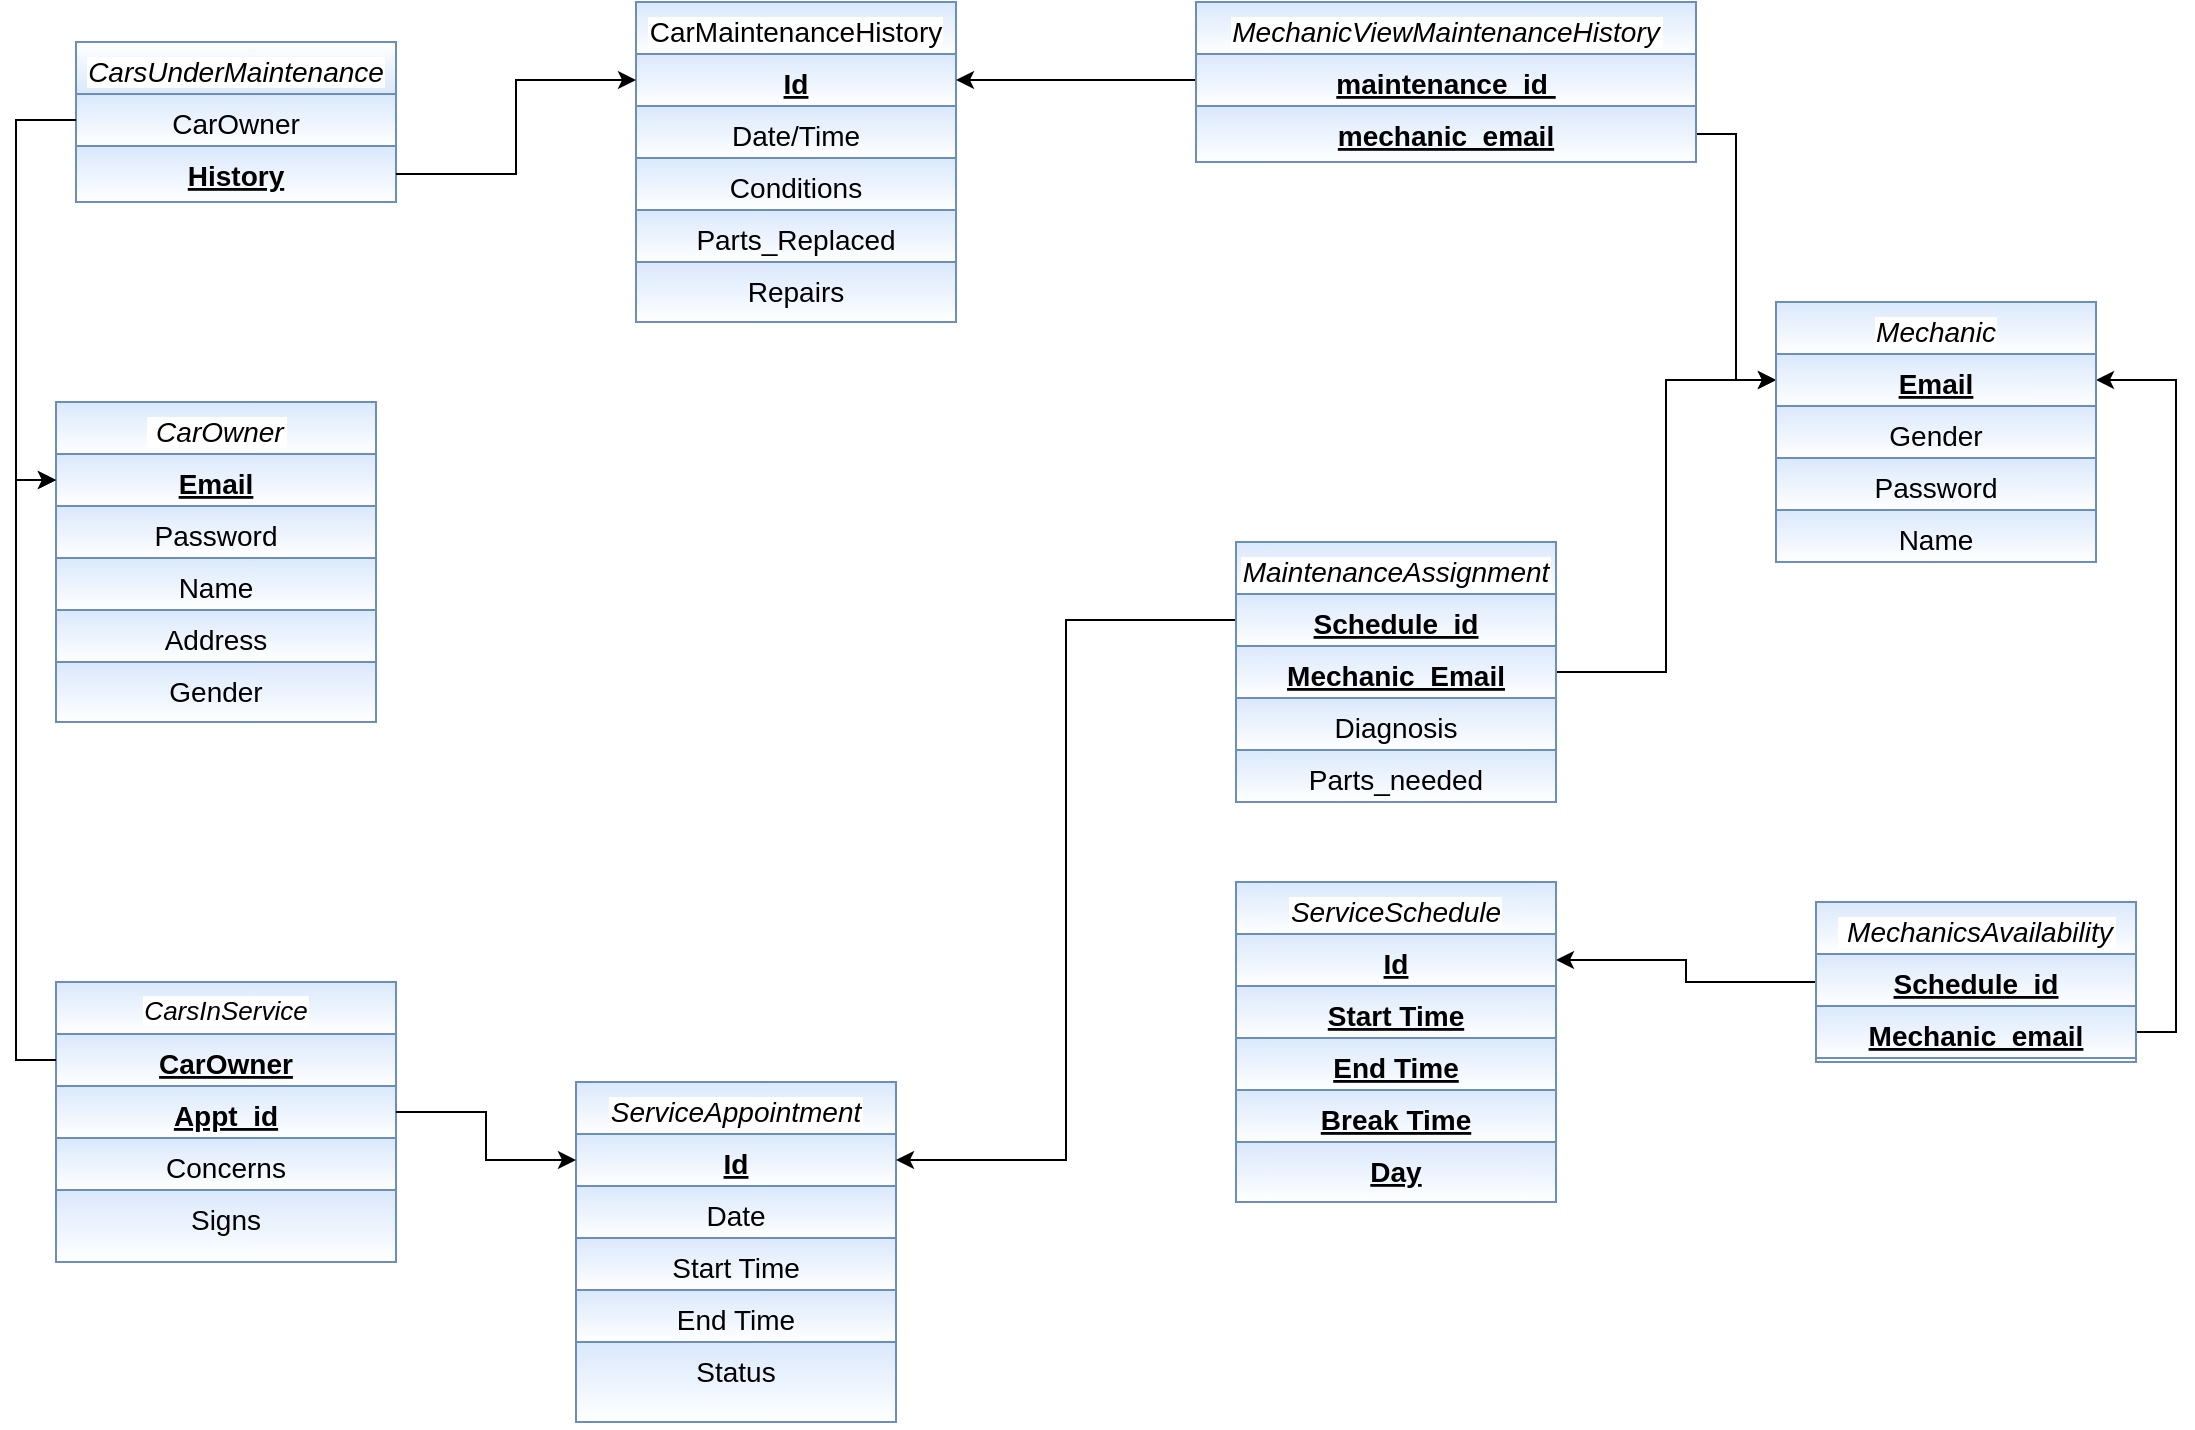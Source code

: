 <mxfile version="24.3.1" type="github">
  <diagram id="R2lEEEUBdFMjLlhIrx00" name="Page-1">
    <mxGraphModel dx="1229" dy="530" grid="1" gridSize="10" guides="1" tooltips="1" connect="1" arrows="1" fold="1" page="1" pageScale="1" pageWidth="850" pageHeight="1100" math="0" shadow="0" extFonts="Permanent Marker^https://fonts.googleapis.com/css?family=Permanent+Marker">
      <root>
        <mxCell id="0" />
        <mxCell id="1" parent="0" />
        <mxCell id="QkJnz0_4Hoa12UKaAmLM-1" value="CarMaintenanceHistory" style="swimlane;fontStyle=0;align=center;verticalAlign=top;childLayout=stackLayout;horizontal=1;startSize=26;horizontalStack=0;resizeParent=1;resizeLast=0;collapsible=1;marginBottom=0;rounded=0;shadow=0;strokeWidth=1;fillColor=#dae8fc;strokeColor=#6c8ebf;gradientColor=#ffffff;labelBackgroundColor=#ffffff;fontSize=14;" vertex="1" parent="1">
          <mxGeometry x="570" y="260" width="160" height="160" as="geometry">
            <mxRectangle x="550" y="140" width="160" height="26" as="alternateBounds" />
          </mxGeometry>
        </mxCell>
        <mxCell id="QkJnz0_4Hoa12UKaAmLM-2" value="Id" style="text;align=center;verticalAlign=top;spacingLeft=4;spacingRight=4;overflow=hidden;rotatable=0;points=[[0,0.5],[1,0.5]];portConstraint=eastwest;fontStyle=5;fillColor=#dae8fc;strokeColor=#6c8ebf;gradientColor=#ffffff;fontSize=14;" vertex="1" parent="QkJnz0_4Hoa12UKaAmLM-1">
          <mxGeometry y="26" width="160" height="26" as="geometry" />
        </mxCell>
        <mxCell id="QkJnz0_4Hoa12UKaAmLM-3" value="Date/Time" style="text;align=center;verticalAlign=top;spacingLeft=4;spacingRight=4;overflow=hidden;rotatable=0;points=[[0,0.5],[1,0.5]];portConstraint=eastwest;rounded=0;shadow=0;html=0;fillColor=#dae8fc;strokeColor=#6c8ebf;gradientColor=#ffffff;fontSize=14;" vertex="1" parent="QkJnz0_4Hoa12UKaAmLM-1">
          <mxGeometry y="52" width="160" height="26" as="geometry" />
        </mxCell>
        <mxCell id="QkJnz0_4Hoa12UKaAmLM-4" value="Conditions" style="text;align=center;verticalAlign=top;spacingLeft=4;spacingRight=4;overflow=hidden;rotatable=0;points=[[0,0.5],[1,0.5]];portConstraint=eastwest;rounded=0;shadow=0;html=0;fillColor=#dae8fc;strokeColor=#6c8ebf;gradientColor=#ffffff;fontSize=14;" vertex="1" parent="QkJnz0_4Hoa12UKaAmLM-1">
          <mxGeometry y="78" width="160" height="26" as="geometry" />
        </mxCell>
        <mxCell id="QkJnz0_4Hoa12UKaAmLM-5" value="Parts_Replaced" style="text;align=center;verticalAlign=top;spacingLeft=4;spacingRight=4;overflow=hidden;rotatable=0;points=[[0,0.5],[1,0.5]];portConstraint=eastwest;rounded=0;shadow=0;html=0;fillColor=#dae8fc;strokeColor=#6c8ebf;gradientColor=#ffffff;fontSize=14;" vertex="1" parent="QkJnz0_4Hoa12UKaAmLM-1">
          <mxGeometry y="104" width="160" height="26" as="geometry" />
        </mxCell>
        <mxCell id="QkJnz0_4Hoa12UKaAmLM-6" value="Repairs" style="text;align=center;verticalAlign=top;spacingLeft=4;spacingRight=4;overflow=hidden;rotatable=0;points=[[0,0.5],[1,0.5]];portConstraint=eastwest;rounded=0;shadow=0;html=0;fillColor=#dae8fc;strokeColor=#6c8ebf;gradientColor=#ffffff;fontSize=14;" vertex="1" parent="QkJnz0_4Hoa12UKaAmLM-1">
          <mxGeometry y="130" width="160" height="30" as="geometry" />
        </mxCell>
        <mxCell id="QkJnz0_4Hoa12UKaAmLM-7" value="CarsUnderMaintenance" style="swimlane;fontStyle=2;align=center;verticalAlign=top;childLayout=stackLayout;horizontal=1;startSize=26;horizontalStack=0;resizeParent=1;resizeLast=0;collapsible=1;marginBottom=0;rounded=0;shadow=0;strokeWidth=1;labelBackgroundColor=#ffffff;strokeColor=#6c8ebf;gradientDirection=north;fillColor=#dae8fc;gradientColor=#ffffff;fontSize=14;" vertex="1" parent="1">
          <mxGeometry x="290" y="280" width="160" height="80" as="geometry">
            <mxRectangle x="70" y="-350" width="160" height="26" as="alternateBounds" />
          </mxGeometry>
        </mxCell>
        <mxCell id="QkJnz0_4Hoa12UKaAmLM-8" value="CarOwner" style="text;align=center;verticalAlign=top;spacingLeft=4;spacingRight=4;overflow=hidden;rotatable=0;points=[[0,0.5],[1,0.5]];portConstraint=eastwest;fontStyle=0;fillColor=#dae8fc;strokeColor=#6c8ebf;gradientColor=#ffffff;fontSize=14;" vertex="1" parent="QkJnz0_4Hoa12UKaAmLM-7">
          <mxGeometry y="26" width="160" height="26" as="geometry" />
        </mxCell>
        <mxCell id="QkJnz0_4Hoa12UKaAmLM-9" value="History" style="text;align=center;verticalAlign=top;spacingLeft=4;spacingRight=4;overflow=hidden;rotatable=0;points=[[0,0.5],[1,0.5]];portConstraint=eastwest;rounded=0;shadow=0;html=0;fontStyle=5;fillColor=#dae8fc;strokeColor=#6c8ebf;gradientColor=#ffffff;fontSize=14;" vertex="1" parent="QkJnz0_4Hoa12UKaAmLM-7">
          <mxGeometry y="52" width="160" height="28" as="geometry" />
        </mxCell>
        <mxCell id="QkJnz0_4Hoa12UKaAmLM-10" value=" CarOwner" style="swimlane;fontStyle=2;align=center;verticalAlign=top;childLayout=stackLayout;horizontal=1;startSize=26;horizontalStack=0;resizeParent=1;resizeLast=0;collapsible=1;marginBottom=0;rounded=0;shadow=0;strokeWidth=1;fontSize=14;fillColor=#dae8fc;strokeColor=#6c8ebf;gradientColor=#ffffff;labelBackgroundColor=#ffffff;" vertex="1" parent="1">
          <mxGeometry x="280" y="460" width="160" height="160" as="geometry">
            <mxRectangle x="230" y="140" width="160" height="26" as="alternateBounds" />
          </mxGeometry>
        </mxCell>
        <mxCell id="QkJnz0_4Hoa12UKaAmLM-11" value="Email" style="text;align=center;verticalAlign=top;spacingLeft=4;spacingRight=4;overflow=hidden;rotatable=0;points=[[0,0.5],[1,0.5]];portConstraint=eastwest;fontStyle=5;fillColor=#dae8fc;strokeColor=#6c8ebf;gradientColor=#ffffff;fontSize=14;" vertex="1" parent="QkJnz0_4Hoa12UKaAmLM-10">
          <mxGeometry y="26" width="160" height="26" as="geometry" />
        </mxCell>
        <mxCell id="QkJnz0_4Hoa12UKaAmLM-12" value="Password" style="text;align=center;verticalAlign=top;spacingLeft=4;spacingRight=4;overflow=hidden;rotatable=0;points=[[0,0.5],[1,0.5]];portConstraint=eastwest;rounded=0;shadow=0;html=0;fillColor=#dae8fc;strokeColor=#6c8ebf;gradientColor=#ffffff;fontSize=14;" vertex="1" parent="QkJnz0_4Hoa12UKaAmLM-10">
          <mxGeometry y="52" width="160" height="26" as="geometry" />
        </mxCell>
        <mxCell id="QkJnz0_4Hoa12UKaAmLM-13" value="Name" style="text;align=center;verticalAlign=top;spacingLeft=4;spacingRight=4;overflow=hidden;rotatable=0;points=[[0,0.5],[1,0.5]];portConstraint=eastwest;rounded=0;shadow=0;html=0;fillColor=#dae8fc;strokeColor=#6c8ebf;gradientColor=#ffffff;fontSize=14;" vertex="1" parent="QkJnz0_4Hoa12UKaAmLM-10">
          <mxGeometry y="78" width="160" height="26" as="geometry" />
        </mxCell>
        <mxCell id="QkJnz0_4Hoa12UKaAmLM-14" value="Address" style="text;align=center;verticalAlign=top;spacingLeft=4;spacingRight=4;overflow=hidden;rotatable=0;points=[[0,0.5],[1,0.5]];portConstraint=eastwest;rounded=0;shadow=0;html=0;fillColor=#dae8fc;strokeColor=#6c8ebf;gradientColor=#ffffff;fontSize=14;" vertex="1" parent="QkJnz0_4Hoa12UKaAmLM-10">
          <mxGeometry y="104" width="160" height="26" as="geometry" />
        </mxCell>
        <mxCell id="QkJnz0_4Hoa12UKaAmLM-15" value="Gender" style="text;align=center;verticalAlign=top;spacingLeft=4;spacingRight=4;overflow=hidden;rotatable=0;points=[[0,0.5],[1,0.5]];portConstraint=eastwest;rounded=0;shadow=0;html=0;fillColor=#dae8fc;strokeColor=#6c8ebf;gradientColor=#ffffff;fontSize=14;" vertex="1" parent="QkJnz0_4Hoa12UKaAmLM-10">
          <mxGeometry y="130" width="160" height="30" as="geometry" />
        </mxCell>
        <mxCell id="QkJnz0_4Hoa12UKaAmLM-16" value="ServiceAppointment" style="swimlane;fontStyle=2;align=center;verticalAlign=top;childLayout=stackLayout;horizontal=1;startSize=26;horizontalStack=0;resizeParent=1;resizeLast=0;collapsible=1;marginBottom=0;rounded=0;shadow=0;strokeWidth=1;labelBackgroundColor=#ffffff;fillColor=#dae8fc;strokeColor=#6c8ebf;gradientColor=#ffffff;fontSize=14;" vertex="1" parent="1">
          <mxGeometry x="540" y="800" width="160" height="170" as="geometry">
            <mxRectangle x="230" y="140" width="160" height="26" as="alternateBounds" />
          </mxGeometry>
        </mxCell>
        <mxCell id="QkJnz0_4Hoa12UKaAmLM-17" value="Id" style="text;align=center;verticalAlign=top;spacingLeft=4;spacingRight=4;overflow=hidden;rotatable=0;points=[[0,0.5],[1,0.5]];portConstraint=eastwest;fontStyle=5;fillColor=#dae8fc;strokeColor=#6c8ebf;gradientColor=#ffffff;fontSize=14;" vertex="1" parent="QkJnz0_4Hoa12UKaAmLM-16">
          <mxGeometry y="26" width="160" height="26" as="geometry" />
        </mxCell>
        <mxCell id="QkJnz0_4Hoa12UKaAmLM-18" value="Date" style="text;align=center;verticalAlign=top;spacingLeft=4;spacingRight=4;overflow=hidden;rotatable=0;points=[[0,0.5],[1,0.5]];portConstraint=eastwest;rounded=0;shadow=0;html=0;fillColor=#dae8fc;strokeColor=#6c8ebf;gradientColor=#ffffff;fontSize=14;" vertex="1" parent="QkJnz0_4Hoa12UKaAmLM-16">
          <mxGeometry y="52" width="160" height="26" as="geometry" />
        </mxCell>
        <mxCell id="QkJnz0_4Hoa12UKaAmLM-19" value="Start Time" style="text;align=center;verticalAlign=top;spacingLeft=4;spacingRight=4;overflow=hidden;rotatable=0;points=[[0,0.5],[1,0.5]];portConstraint=eastwest;rounded=0;shadow=0;html=0;fillColor=#dae8fc;strokeColor=#6c8ebf;gradientColor=#ffffff;fontSize=14;" vertex="1" parent="QkJnz0_4Hoa12UKaAmLM-16">
          <mxGeometry y="78" width="160" height="26" as="geometry" />
        </mxCell>
        <mxCell id="QkJnz0_4Hoa12UKaAmLM-20" value="End Time" style="text;align=center;verticalAlign=top;spacingLeft=4;spacingRight=4;overflow=hidden;rotatable=0;points=[[0,0.5],[1,0.5]];portConstraint=eastwest;rounded=0;shadow=0;html=0;fillColor=#dae8fc;strokeColor=#6c8ebf;gradientColor=#ffffff;fontSize=14;" vertex="1" parent="QkJnz0_4Hoa12UKaAmLM-16">
          <mxGeometry y="104" width="160" height="26" as="geometry" />
        </mxCell>
        <mxCell id="QkJnz0_4Hoa12UKaAmLM-21" value="Status" style="text;align=center;verticalAlign=top;spacingLeft=4;spacingRight=4;overflow=hidden;rotatable=0;points=[[0,0.5],[1,0.5]];portConstraint=eastwest;rounded=0;shadow=0;html=0;fillColor=#dae8fc;strokeColor=#6c8ebf;gradientColor=#ffffff;fontSize=14;" vertex="1" parent="QkJnz0_4Hoa12UKaAmLM-16">
          <mxGeometry y="130" width="160" height="40" as="geometry" />
        </mxCell>
        <mxCell id="QkJnz0_4Hoa12UKaAmLM-22" value="CarsInService" style="swimlane;fontStyle=2;align=center;verticalAlign=top;childLayout=stackLayout;horizontal=1;startSize=26;horizontalStack=0;resizeParent=1;resizeLast=0;collapsible=1;marginBottom=0;rounded=0;shadow=0;strokeWidth=1;labelBackgroundColor=#ffffff;fillColor=#dae8fc;strokeColor=#6c8ebf;gradientColor=#ffffff;fontSize=13;" vertex="1" parent="1">
          <mxGeometry x="280" y="750" width="170" height="140" as="geometry">
            <mxRectangle x="280" y="750" width="160" height="26" as="alternateBounds" />
          </mxGeometry>
        </mxCell>
        <mxCell id="QkJnz0_4Hoa12UKaAmLM-23" value="CarOwner" style="text;align=center;verticalAlign=top;spacingLeft=4;spacingRight=4;overflow=hidden;rotatable=0;points=[[0,0.5],[1,0.5]];portConstraint=eastwest;fontStyle=5;fillColor=#dae8fc;strokeColor=#6c8ebf;gradientColor=#ffffff;fontSize=14;" vertex="1" parent="QkJnz0_4Hoa12UKaAmLM-22">
          <mxGeometry y="26" width="170" height="26" as="geometry" />
        </mxCell>
        <mxCell id="QkJnz0_4Hoa12UKaAmLM-24" value="Appt_id" style="text;align=center;verticalAlign=top;spacingLeft=4;spacingRight=4;overflow=hidden;rotatable=0;points=[[0,0.5],[1,0.5]];portConstraint=eastwest;rounded=0;shadow=0;html=0;fontStyle=5;fillColor=#dae8fc;strokeColor=#6c8ebf;gradientColor=#ffffff;fontSize=14;" vertex="1" parent="QkJnz0_4Hoa12UKaAmLM-22">
          <mxGeometry y="52" width="170" height="26" as="geometry" />
        </mxCell>
        <mxCell id="QkJnz0_4Hoa12UKaAmLM-25" value="Concerns" style="text;align=center;verticalAlign=top;spacingLeft=4;spacingRight=4;overflow=hidden;rotatable=0;points=[[0,0.5],[1,0.5]];portConstraint=eastwest;rounded=0;shadow=0;html=0;fillColor=#dae8fc;strokeColor=#6c8ebf;gradientColor=#ffffff;fontSize=14;" vertex="1" parent="QkJnz0_4Hoa12UKaAmLM-22">
          <mxGeometry y="78" width="170" height="26" as="geometry" />
        </mxCell>
        <mxCell id="QkJnz0_4Hoa12UKaAmLM-26" value="Signs" style="text;align=center;verticalAlign=top;spacingLeft=4;spacingRight=4;overflow=hidden;rotatable=0;points=[[0,0.5],[1,0.5]];portConstraint=eastwest;rounded=0;shadow=0;html=0;fillColor=#dae8fc;strokeColor=#6c8ebf;gradientColor=#ffffff;fontSize=14;" vertex="1" parent="QkJnz0_4Hoa12UKaAmLM-22">
          <mxGeometry y="104" width="170" height="36" as="geometry" />
        </mxCell>
        <mxCell id="QkJnz0_4Hoa12UKaAmLM-27" style="edgeStyle=orthogonalEdgeStyle;rounded=0;orthogonalLoop=1;jettySize=auto;html=1;exitX=0;exitY=0.5;exitDx=0;exitDy=0;entryX=0;entryY=0.5;entryDx=0;entryDy=0;fontSize=14;align=center;" edge="1" parent="1" source="QkJnz0_4Hoa12UKaAmLM-23" target="QkJnz0_4Hoa12UKaAmLM-11">
          <mxGeometry relative="1" as="geometry" />
        </mxCell>
        <mxCell id="QkJnz0_4Hoa12UKaAmLM-28" style="edgeStyle=orthogonalEdgeStyle;rounded=0;orthogonalLoop=1;jettySize=auto;html=1;exitX=1;exitY=0.5;exitDx=0;exitDy=0;entryX=0;entryY=0.5;entryDx=0;entryDy=0;fontSize=14;align=center;" edge="1" parent="1" source="QkJnz0_4Hoa12UKaAmLM-24" target="QkJnz0_4Hoa12UKaAmLM-17">
          <mxGeometry relative="1" as="geometry" />
        </mxCell>
        <mxCell id="QkJnz0_4Hoa12UKaAmLM-29" style="edgeStyle=orthogonalEdgeStyle;rounded=0;orthogonalLoop=1;jettySize=auto;html=1;exitX=0;exitY=0.5;exitDx=0;exitDy=0;entryX=0;entryY=0.5;entryDx=0;entryDy=0;fontSize=14;align=center;" edge="1" parent="1" source="QkJnz0_4Hoa12UKaAmLM-8" target="QkJnz0_4Hoa12UKaAmLM-11">
          <mxGeometry relative="1" as="geometry" />
        </mxCell>
        <mxCell id="QkJnz0_4Hoa12UKaAmLM-30" style="edgeStyle=orthogonalEdgeStyle;rounded=0;orthogonalLoop=1;jettySize=auto;html=1;exitX=1;exitY=0.5;exitDx=0;exitDy=0;entryX=0;entryY=0.5;entryDx=0;entryDy=0;fontSize=14;align=center;" edge="1" parent="1" source="QkJnz0_4Hoa12UKaAmLM-9" target="QkJnz0_4Hoa12UKaAmLM-2">
          <mxGeometry relative="1" as="geometry" />
        </mxCell>
        <mxCell id="QkJnz0_4Hoa12UKaAmLM-31" style="edgeStyle=orthogonalEdgeStyle;rounded=0;orthogonalLoop=1;jettySize=auto;html=1;exitX=1;exitY=0.5;exitDx=0;exitDy=0;entryX=0;entryY=0.5;entryDx=0;entryDy=0;fontSize=14;align=center;" edge="1" parent="1" source="QkJnz0_4Hoa12UKaAmLM-44" target="QkJnz0_4Hoa12UKaAmLM-36">
          <mxGeometry relative="1" as="geometry" />
        </mxCell>
        <mxCell id="QkJnz0_4Hoa12UKaAmLM-32" style="edgeStyle=orthogonalEdgeStyle;rounded=0;orthogonalLoop=1;jettySize=auto;html=1;exitX=1;exitY=0.5;exitDx=0;exitDy=0;entryX=1;entryY=0.5;entryDx=0;entryDy=0;fontSize=14;align=center;" edge="1" parent="1" source="QkJnz0_4Hoa12UKaAmLM-58" target="QkJnz0_4Hoa12UKaAmLM-36">
          <mxGeometry relative="1" as="geometry" />
        </mxCell>
        <mxCell id="QkJnz0_4Hoa12UKaAmLM-33" style="edgeStyle=orthogonalEdgeStyle;rounded=0;orthogonalLoop=1;jettySize=auto;html=1;exitX=0;exitY=0.5;exitDx=0;exitDy=0;entryX=1;entryY=0.5;entryDx=0;entryDy=0;fontSize=14;align=center;" edge="1" parent="1" source="QkJnz0_4Hoa12UKaAmLM-48" target="QkJnz0_4Hoa12UKaAmLM-2">
          <mxGeometry relative="1" as="geometry" />
        </mxCell>
        <mxCell id="QkJnz0_4Hoa12UKaAmLM-34" style="edgeStyle=orthogonalEdgeStyle;rounded=0;orthogonalLoop=1;jettySize=auto;html=1;exitX=1;exitY=0.5;exitDx=0;exitDy=0;entryX=0;entryY=0.5;entryDx=0;entryDy=0;fontSize=14;align=center;" edge="1" parent="1" source="QkJnz0_4Hoa12UKaAmLM-49" target="QkJnz0_4Hoa12UKaAmLM-36">
          <mxGeometry relative="1" as="geometry" />
        </mxCell>
        <mxCell id="QkJnz0_4Hoa12UKaAmLM-35" value="Mechanic" style="swimlane;fontStyle=2;align=center;verticalAlign=top;childLayout=stackLayout;horizontal=1;startSize=26;horizontalStack=0;resizeParent=1;resizeLast=0;collapsible=1;marginBottom=0;rounded=0;shadow=0;strokeWidth=1;labelBackgroundColor=#ffffff;fillColor=#dae8fc;strokeColor=#6c8ebf;gradientColor=#ffffff;fontSize=14;" vertex="1" parent="1">
          <mxGeometry x="1140" y="410" width="160" height="130" as="geometry">
            <mxRectangle x="230" y="140" width="160" height="26" as="alternateBounds" />
          </mxGeometry>
        </mxCell>
        <mxCell id="QkJnz0_4Hoa12UKaAmLM-36" value="Email" style="text;align=center;verticalAlign=top;spacingLeft=4;spacingRight=4;overflow=hidden;rotatable=0;points=[[0,0.5],[1,0.5]];portConstraint=eastwest;fontStyle=5;fillColor=#dae8fc;strokeColor=#6c8ebf;gradientColor=#ffffff;fontSize=14;" vertex="1" parent="QkJnz0_4Hoa12UKaAmLM-35">
          <mxGeometry y="26" width="160" height="26" as="geometry" />
        </mxCell>
        <mxCell id="QkJnz0_4Hoa12UKaAmLM-37" value="Gender" style="text;align=center;verticalAlign=top;spacingLeft=4;spacingRight=4;overflow=hidden;rotatable=0;points=[[0,0.5],[1,0.5]];portConstraint=eastwest;rounded=0;shadow=0;html=0;fillColor=#dae8fc;strokeColor=#6c8ebf;gradientColor=#ffffff;fontSize=14;" vertex="1" parent="QkJnz0_4Hoa12UKaAmLM-35">
          <mxGeometry y="52" width="160" height="26" as="geometry" />
        </mxCell>
        <mxCell id="QkJnz0_4Hoa12UKaAmLM-38" value="Password" style="text;align=center;verticalAlign=top;spacingLeft=4;spacingRight=4;overflow=hidden;rotatable=0;points=[[0,0.5],[1,0.5]];portConstraint=eastwest;rounded=0;shadow=0;html=0;fillColor=#dae8fc;strokeColor=#6c8ebf;gradientColor=#ffffff;fontSize=14;" vertex="1" parent="QkJnz0_4Hoa12UKaAmLM-35">
          <mxGeometry y="78" width="160" height="26" as="geometry" />
        </mxCell>
        <mxCell id="QkJnz0_4Hoa12UKaAmLM-39" value="Name" style="text;align=center;verticalAlign=top;spacingLeft=4;spacingRight=4;overflow=hidden;rotatable=0;points=[[0,0.5],[1,0.5]];portConstraint=eastwest;rounded=0;shadow=0;html=0;fillColor=#dae8fc;strokeColor=#6c8ebf;gradientColor=#ffffff;fontSize=14;" vertex="1" parent="QkJnz0_4Hoa12UKaAmLM-35">
          <mxGeometry y="104" width="160" height="26" as="geometry" />
        </mxCell>
        <mxCell id="QkJnz0_4Hoa12UKaAmLM-40" style="edgeStyle=orthogonalEdgeStyle;rounded=0;orthogonalLoop=1;jettySize=auto;html=1;exitX=0;exitY=0.5;exitDx=0;exitDy=0;entryX=1;entryY=0.5;entryDx=0;entryDy=0;" edge="1" parent="1" source="QkJnz0_4Hoa12UKaAmLM-56" target="QkJnz0_4Hoa12UKaAmLM-51">
          <mxGeometry relative="1" as="geometry" />
        </mxCell>
        <mxCell id="QkJnz0_4Hoa12UKaAmLM-41" style="edgeStyle=orthogonalEdgeStyle;rounded=0;orthogonalLoop=1;jettySize=auto;html=1;exitX=0;exitY=0.5;exitDx=0;exitDy=0;entryX=1;entryY=0.5;entryDx=0;entryDy=0;fontSize=14;align=center;" edge="1" parent="1" source="QkJnz0_4Hoa12UKaAmLM-43" target="QkJnz0_4Hoa12UKaAmLM-17">
          <mxGeometry relative="1" as="geometry" />
        </mxCell>
        <mxCell id="QkJnz0_4Hoa12UKaAmLM-42" value="MaintenanceAssignment" style="swimlane;fontStyle=2;align=center;verticalAlign=top;childLayout=stackLayout;horizontal=1;startSize=26;horizontalStack=0;resizeParent=1;resizeLast=0;collapsible=1;marginBottom=0;rounded=0;shadow=0;strokeWidth=1;labelBackgroundColor=#ffffff;fillColor=#dae8fc;strokeColor=#6c8ebf;gradientColor=#ffffff;fontSize=14;" vertex="1" parent="1">
          <mxGeometry x="870" y="530" width="160" height="130" as="geometry">
            <mxRectangle x="230" y="140" width="160" height="26" as="alternateBounds" />
          </mxGeometry>
        </mxCell>
        <mxCell id="QkJnz0_4Hoa12UKaAmLM-43" value="Schedule_id" style="text;align=center;verticalAlign=top;spacingLeft=4;spacingRight=4;overflow=hidden;rotatable=0;points=[[0,0.5],[1,0.5]];portConstraint=eastwest;fontStyle=5;fillColor=#dae8fc;strokeColor=#6c8ebf;gradientColor=#ffffff;fontSize=14;" vertex="1" parent="QkJnz0_4Hoa12UKaAmLM-42">
          <mxGeometry y="26" width="160" height="26" as="geometry" />
        </mxCell>
        <mxCell id="QkJnz0_4Hoa12UKaAmLM-44" value="Mechanic_Email" style="text;align=center;verticalAlign=top;spacingLeft=4;spacingRight=4;overflow=hidden;rotatable=0;points=[[0,0.5],[1,0.5]];portConstraint=eastwest;rounded=0;shadow=0;html=0;fontStyle=5;fillColor=#dae8fc;strokeColor=#6c8ebf;gradientColor=#ffffff;fontSize=14;" vertex="1" parent="QkJnz0_4Hoa12UKaAmLM-42">
          <mxGeometry y="52" width="160" height="26" as="geometry" />
        </mxCell>
        <mxCell id="QkJnz0_4Hoa12UKaAmLM-45" value="Diagnosis" style="text;align=center;verticalAlign=top;spacingLeft=4;spacingRight=4;overflow=hidden;rotatable=0;points=[[0,0.5],[1,0.5]];portConstraint=eastwest;rounded=0;shadow=0;html=0;fillColor=#dae8fc;strokeColor=#6c8ebf;gradientColor=#ffffff;fontSize=14;" vertex="1" parent="QkJnz0_4Hoa12UKaAmLM-42">
          <mxGeometry y="78" width="160" height="26" as="geometry" />
        </mxCell>
        <mxCell id="QkJnz0_4Hoa12UKaAmLM-46" value="Parts_needed" style="text;align=center;verticalAlign=top;spacingLeft=4;spacingRight=4;overflow=hidden;rotatable=0;points=[[0,0.5],[1,0.5]];portConstraint=eastwest;rounded=0;shadow=0;html=0;fillColor=#dae8fc;strokeColor=#6c8ebf;gradientColor=#ffffff;fontSize=14;" vertex="1" parent="QkJnz0_4Hoa12UKaAmLM-42">
          <mxGeometry y="104" width="160" height="26" as="geometry" />
        </mxCell>
        <mxCell id="QkJnz0_4Hoa12UKaAmLM-47" value="MechanicViewMaintenanceHistory" style="swimlane;fontStyle=2;align=center;verticalAlign=top;childLayout=stackLayout;horizontal=1;startSize=26;horizontalStack=0;resizeParent=1;resizeLast=0;collapsible=1;marginBottom=0;rounded=0;shadow=0;strokeWidth=1;fillColor=#dae8fc;strokeColor=#6c8ebf;labelBackgroundColor=#ffffff;gradientColor=#ffffff;fontSize=14;" vertex="1" parent="1">
          <mxGeometry x="850" y="260" width="250" height="80" as="geometry">
            <mxRectangle x="230" y="140" width="160" height="26" as="alternateBounds" />
          </mxGeometry>
        </mxCell>
        <mxCell id="QkJnz0_4Hoa12UKaAmLM-48" value="maintenance_id " style="text;align=center;verticalAlign=top;spacingLeft=4;spacingRight=4;overflow=hidden;rotatable=0;points=[[0,0.5],[1,0.5]];portConstraint=eastwest;fontStyle=5;fillColor=#dae8fc;strokeColor=#6c8ebf;gradientColor=#ffffff;fontSize=14;" vertex="1" parent="QkJnz0_4Hoa12UKaAmLM-47">
          <mxGeometry y="26" width="250" height="26" as="geometry" />
        </mxCell>
        <mxCell id="QkJnz0_4Hoa12UKaAmLM-49" value="mechanic_email" style="text;align=center;verticalAlign=top;spacingLeft=4;spacingRight=4;overflow=hidden;rotatable=0;points=[[0,0.5],[1,0.5]];portConstraint=eastwest;rounded=0;shadow=0;html=0;fontStyle=5;fillColor=#dae8fc;strokeColor=#6c8ebf;gradientColor=#ffffff;fontSize=14;" vertex="1" parent="QkJnz0_4Hoa12UKaAmLM-47">
          <mxGeometry y="52" width="250" height="28" as="geometry" />
        </mxCell>
        <mxCell id="QkJnz0_4Hoa12UKaAmLM-50" value="ServiceSchedule" style="swimlane;fontStyle=2;align=center;verticalAlign=top;childLayout=stackLayout;horizontal=1;startSize=26;horizontalStack=0;resizeParent=1;resizeLast=0;collapsible=1;marginBottom=0;rounded=0;shadow=0;strokeWidth=1;labelBackgroundColor=#ffffff;fillColor=#dae8fc;strokeColor=#6c8ebf;gradientColor=#ffffff;fontSize=14;" vertex="1" parent="1">
          <mxGeometry x="870" y="700" width="160" height="160" as="geometry">
            <mxRectangle x="230" y="140" width="160" height="26" as="alternateBounds" />
          </mxGeometry>
        </mxCell>
        <mxCell id="QkJnz0_4Hoa12UKaAmLM-51" value="Id" style="text;align=center;verticalAlign=top;spacingLeft=4;spacingRight=4;overflow=hidden;rotatable=0;points=[[0,0.5],[1,0.5]];portConstraint=eastwest;fontStyle=5;fillColor=#dae8fc;strokeColor=#6c8ebf;gradientColor=#ffffff;fontSize=14;" vertex="1" parent="QkJnz0_4Hoa12UKaAmLM-50">
          <mxGeometry y="26" width="160" height="26" as="geometry" />
        </mxCell>
        <mxCell id="QkJnz0_4Hoa12UKaAmLM-52" value="Start Time" style="text;align=center;verticalAlign=top;spacingLeft=4;spacingRight=4;overflow=hidden;rotatable=0;points=[[0,0.5],[1,0.5]];portConstraint=eastwest;rounded=0;shadow=0;html=0;fillColor=#dae8fc;strokeColor=#6c8ebf;gradientColor=#ffffff;fontSize=14;fontStyle=5" vertex="1" parent="QkJnz0_4Hoa12UKaAmLM-50">
          <mxGeometry y="52" width="160" height="26" as="geometry" />
        </mxCell>
        <mxCell id="QkJnz0_4Hoa12UKaAmLM-53" value="End Time" style="text;align=center;verticalAlign=top;spacingLeft=4;spacingRight=4;overflow=hidden;rotatable=0;points=[[0,0.5],[1,0.5]];portConstraint=eastwest;rounded=0;shadow=0;html=0;fillColor=#dae8fc;strokeColor=#6c8ebf;gradientColor=#ffffff;fontSize=14;fontStyle=5" vertex="1" parent="QkJnz0_4Hoa12UKaAmLM-50">
          <mxGeometry y="78" width="160" height="26" as="geometry" />
        </mxCell>
        <mxCell id="QkJnz0_4Hoa12UKaAmLM-54" value="Break Time" style="text;align=center;verticalAlign=top;spacingLeft=4;spacingRight=4;overflow=hidden;rotatable=0;points=[[0,0.5],[1,0.5]];portConstraint=eastwest;rounded=0;shadow=0;html=0;fillColor=#dae8fc;strokeColor=#6c8ebf;gradientColor=#ffffff;fontSize=14;fontStyle=5" vertex="1" parent="QkJnz0_4Hoa12UKaAmLM-50">
          <mxGeometry y="104" width="160" height="26" as="geometry" />
        </mxCell>
        <mxCell id="QkJnz0_4Hoa12UKaAmLM-55" value="Day" style="text;align=center;verticalAlign=top;spacingLeft=4;spacingRight=4;overflow=hidden;rotatable=0;points=[[0,0.5],[1,0.5]];portConstraint=eastwest;rounded=0;shadow=0;html=0;fillColor=#dae8fc;strokeColor=#6c8ebf;gradientColor=#ffffff;fontSize=14;fontStyle=5" vertex="1" parent="QkJnz0_4Hoa12UKaAmLM-50">
          <mxGeometry y="130" width="160" height="30" as="geometry" />
        </mxCell>
        <mxCell id="QkJnz0_4Hoa12UKaAmLM-56" value=" MechanicsAvailability" style="swimlane;fontStyle=2;align=center;verticalAlign=top;childLayout=stackLayout;horizontal=1;startSize=26;horizontalStack=0;resizeParent=1;resizeLast=0;collapsible=1;marginBottom=0;rounded=0;shadow=0;strokeWidth=1;labelBackgroundColor=#ffffff;fillColor=#dae8fc;strokeColor=#6c8ebf;gradientColor=#ffffff;fontSize=14;" vertex="1" parent="1">
          <mxGeometry x="1160" y="710" width="160" height="80" as="geometry">
            <mxRectangle x="230" y="140" width="160" height="26" as="alternateBounds" />
          </mxGeometry>
        </mxCell>
        <mxCell id="QkJnz0_4Hoa12UKaAmLM-57" value="Schedule_id" style="text;align=center;verticalAlign=top;spacingLeft=4;spacingRight=4;overflow=hidden;rotatable=0;points=[[0,0.5],[1,0.5]];portConstraint=eastwest;fontStyle=5;fillColor=#dae8fc;strokeColor=#6c8ebf;gradientColor=#ffffff;fontSize=14;" vertex="1" parent="QkJnz0_4Hoa12UKaAmLM-56">
          <mxGeometry y="26" width="160" height="26" as="geometry" />
        </mxCell>
        <mxCell id="QkJnz0_4Hoa12UKaAmLM-58" value="Mechanic_email" style="text;align=center;verticalAlign=top;spacingLeft=4;spacingRight=4;overflow=hidden;rotatable=0;points=[[0,0.5],[1,0.5]];portConstraint=eastwest;rounded=0;shadow=0;html=0;fontStyle=5;fillColor=#dae8fc;strokeColor=#6c8ebf;gradientColor=#ffffff;fontSize=14;" vertex="1" parent="QkJnz0_4Hoa12UKaAmLM-56">
          <mxGeometry y="52" width="160" height="26" as="geometry" />
        </mxCell>
      </root>
    </mxGraphModel>
  </diagram>
</mxfile>
